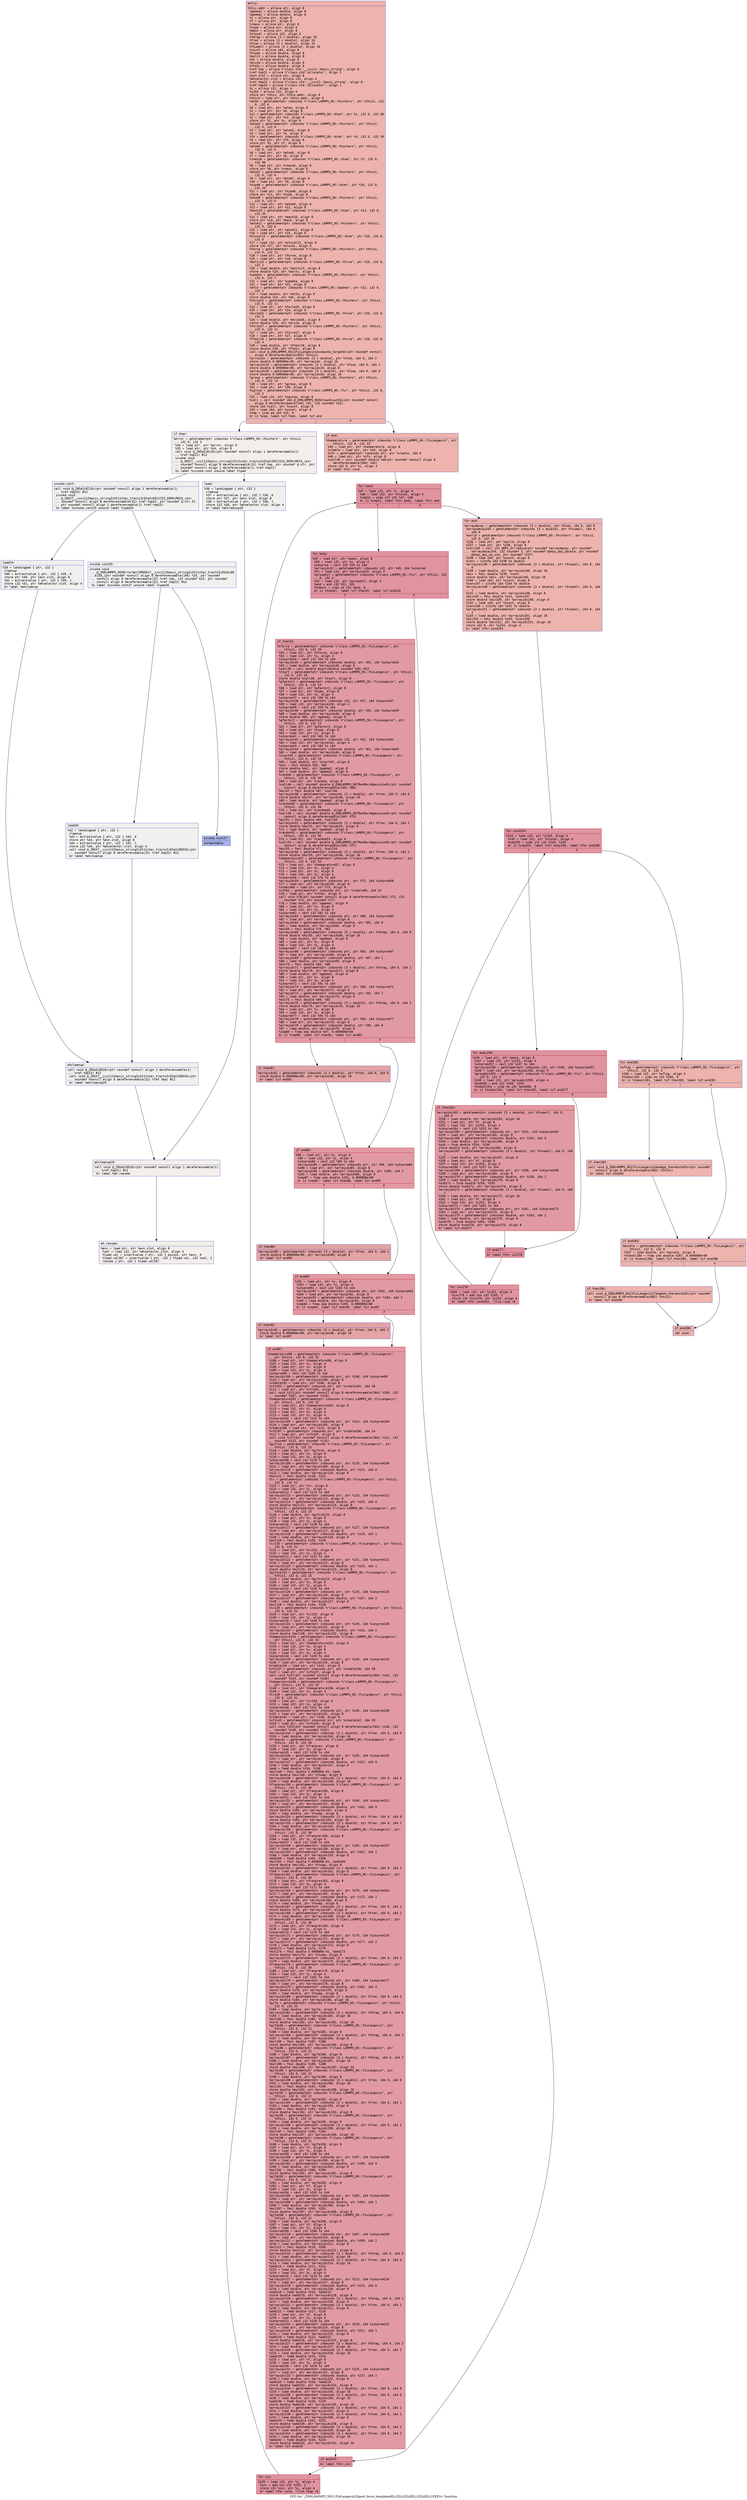 digraph "CFG for '_ZN9LAMMPS_NS11FixLangevin20post_force_templatedILi1ELi1ELi0ELi1ELi0ELi1EEEvv' function" {
	label="CFG for '_ZN9LAMMPS_NS11FixLangevin20post_force_templatedILi1ELi1ELi0ELi1ELi0ELi1EEEvv' function";

	Node0x55e6b1e29ac0 [shape=record,color="#3d50c3ff", style=filled, fillcolor="#d6524470" fontname="Courier",label="{entry:\l|  %this.addr = alloca ptr, align 8\l  %gamma1 = alloca double, align 8\l  %gamma2 = alloca double, align 8\l  %v = alloca ptr, align 8\l  %f = alloca ptr, align 8\l  %rmass = alloca ptr, align 8\l  %type = alloca ptr, align 8\l  %mask = alloca ptr, align 8\l  %nlocal = alloca i32, align 4\l  %fdrag = alloca [3 x double], align 16\l  %fran = alloca [3 x double], align 16\l  %fsum = alloca [3 x double], align 16\l  %fsumall = alloca [3 x double], align 16\l  %count = alloca i64, align 8\l  %fswap = alloca double, align 8\l  %boltz = alloca double, align 8\l  %dt = alloca double, align 8\l  %mvv2e = alloca double, align 8\l  %ftm2v = alloca double, align 8\l  %ref.tmp = alloca %\"class.std::__cxx11::basic_string\", align 8\l  %ref.tmp21 = alloca %\"class.std::allocator\", align 1\l  %exn.slot = alloca ptr, align 8\l  %ehselector.slot = alloca i32, align 4\l  %ref.tmp22 = alloca %\"class.std::__cxx11::basic_string\", align 8\l  %ref.tmp23 = alloca %\"class.std::allocator\", align 1\l  %i = alloca i32, align 4\l  %i253 = alloca i32, align 4\l  store ptr %this, ptr %this.addr, align 8\l  %this1 = load ptr, ptr %this.addr, align 8\l  %atom = getelementptr inbounds %\"class.LAMMPS_NS::Pointers\", ptr %this1, i32\l... 0, i32 6\l  %0 = load ptr, ptr %atom, align 8\l  %1 = load ptr, ptr %0, align 8\l  %v2 = getelementptr inbounds %\"class.LAMMPS_NS::Atom\", ptr %1, i32 0, i32 38\l  %2 = load ptr, ptr %v2, align 8\l  store ptr %2, ptr %v, align 8\l  %atom3 = getelementptr inbounds %\"class.LAMMPS_NS::Pointers\", ptr %this1,\l... i32 0, i32 6\l  %3 = load ptr, ptr %atom3, align 8\l  %4 = load ptr, ptr %3, align 8\l  %f4 = getelementptr inbounds %\"class.LAMMPS_NS::Atom\", ptr %4, i32 0, i32 39\l  %5 = load ptr, ptr %f4, align 8\l  store ptr %5, ptr %f, align 8\l  %atom5 = getelementptr inbounds %\"class.LAMMPS_NS::Pointers\", ptr %this1,\l... i32 0, i32 6\l  %6 = load ptr, ptr %atom5, align 8\l  %7 = load ptr, ptr %6, align 8\l  %rmass6 = getelementptr inbounds %\"class.LAMMPS_NS::Atom\", ptr %7, i32 0,\l... i32 40\l  %8 = load ptr, ptr %rmass6, align 8\l  store ptr %8, ptr %rmass, align 8\l  %atom7 = getelementptr inbounds %\"class.LAMMPS_NS::Pointers\", ptr %this1,\l... i32 0, i32 6\l  %9 = load ptr, ptr %atom7, align 8\l  %10 = load ptr, ptr %9, align 8\l  %type8 = getelementptr inbounds %\"class.LAMMPS_NS::Atom\", ptr %10, i32 0,\l... i32 34\l  %11 = load ptr, ptr %type8, align 8\l  store ptr %11, ptr %type, align 8\l  %atom9 = getelementptr inbounds %\"class.LAMMPS_NS::Pointers\", ptr %this1,\l... i32 0, i32 6\l  %12 = load ptr, ptr %atom9, align 8\l  %13 = load ptr, ptr %12, align 8\l  %mask10 = getelementptr inbounds %\"class.LAMMPS_NS::Atom\", ptr %13, i32 0,\l... i32 35\l  %14 = load ptr, ptr %mask10, align 8\l  store ptr %14, ptr %mask, align 8\l  %atom11 = getelementptr inbounds %\"class.LAMMPS_NS::Pointers\", ptr %this1,\l... i32 0, i32 6\l  %15 = load ptr, ptr %atom11, align 8\l  %16 = load ptr, ptr %15, align 8\l  %nlocal12 = getelementptr inbounds %\"class.LAMMPS_NS::Atom\", ptr %16, i32 0,\l... i32 4\l  %17 = load i32, ptr %nlocal12, align 8\l  store i32 %17, ptr %nlocal, align 4\l  %force = getelementptr inbounds %\"class.LAMMPS_NS::Pointers\", ptr %this1,\l... i32 0, i32 11\l  %18 = load ptr, ptr %force, align 8\l  %19 = load ptr, ptr %18, align 8\l  %boltz13 = getelementptr inbounds %\"class.LAMMPS_NS::Force\", ptr %19, i32 0,\l... i32 1\l  %20 = load double, ptr %boltz13, align 8\l  store double %20, ptr %boltz, align 8\l  %update = getelementptr inbounds %\"class.LAMMPS_NS::Pointers\", ptr %this1,\l... i32 0, i32 7\l  %21 = load ptr, ptr %update, align 8\l  %22 = load ptr, ptr %21, align 8\l  %dt14 = getelementptr inbounds %\"class.LAMMPS_NS::Update\", ptr %22, i32 0,\l... i32 1\l  %23 = load double, ptr %dt14, align 8\l  store double %23, ptr %dt, align 8\l  %force15 = getelementptr inbounds %\"class.LAMMPS_NS::Pointers\", ptr %this1,\l... i32 0, i32 11\l  %24 = load ptr, ptr %force15, align 8\l  %25 = load ptr, ptr %24, align 8\l  %mvv2e16 = getelementptr inbounds %\"class.LAMMPS_NS::Force\", ptr %25, i32 0,\l... i32 3\l  %26 = load double, ptr %mvv2e16, align 8\l  store double %26, ptr %mvv2e, align 8\l  %force17 = getelementptr inbounds %\"class.LAMMPS_NS::Pointers\", ptr %this1,\l... i32 0, i32 11\l  %27 = load ptr, ptr %force17, align 8\l  %28 = load ptr, ptr %27, align 8\l  %ftm2v18 = getelementptr inbounds %\"class.LAMMPS_NS::Force\", ptr %28, i32 0,\l... i32 4\l  %29 = load double, ptr %ftm2v18, align 8\l  store double %29, ptr %ftm2v, align 8\l  call void @_ZN9LAMMPS_NS11FixLangevin14compute_targetEv(ptr noundef nonnull\l... align 8 dereferenceable(892) %this1)\l  %arrayidx = getelementptr inbounds [3 x double], ptr %fsum, i64 0, i64 2\l  store double 0.000000e+00, ptr %arrayidx, align 16\l  %arrayidx19 = getelementptr inbounds [3 x double], ptr %fsum, i64 0, i64 1\l  store double 0.000000e+00, ptr %arrayidx19, align 8\l  %arrayidx20 = getelementptr inbounds [3 x double], ptr %fsum, i64 0, i64 0\l  store double 0.000000e+00, ptr %arrayidx20, align 16\l  %group = getelementptr inbounds %\"class.LAMMPS_NS::Pointers\", ptr %this1,\l... i32 0, i32 13\l  %30 = load ptr, ptr %group, align 8\l  %31 = load ptr, ptr %30, align 8\l  %igroup = getelementptr inbounds %\"class.LAMMPS_NS::Fix\", ptr %this1, i32 0,\l... i32 3\l  %32 = load i32, ptr %igroup, align 8\l  %call = call noundef i64 @_ZN9LAMMPS_NS5Group5countEi(ptr noundef nonnull\l... align 8 dereferenceable(244) %31, i32 noundef %32)\l  store i64 %call, ptr %count, align 8\l  %33 = load i64, ptr %count, align 8\l  %cmp = icmp eq i64 %33, 0\l  br i1 %cmp, label %if.then, label %if.end\l|{<s0>T|<s1>F}}"];
	Node0x55e6b1e29ac0:s0 -> Node0x55e6b1e31ed0[tooltip="entry -> if.then\nProbability 0.00%" ];
	Node0x55e6b1e29ac0:s1 -> Node0x55e6b1e31f40[tooltip="entry -> if.end\nProbability 100.00%" ];
	Node0x55e6b1e31ed0 [shape=record,color="#3d50c3ff", style=filled, fillcolor="#e5d8d170" fontname="Courier",label="{if.then:\l|  %error = getelementptr inbounds %\"class.LAMMPS_NS::Pointers\", ptr %this1,\l... i32 0, i32 3\l  %34 = load ptr, ptr %error, align 8\l  %35 = load ptr, ptr %34, align 8\l  call void @_ZNSaIcEC1Ev(ptr noundef nonnull align 1 dereferenceable(1)\l... %ref.tmp21) #12\l  invoke void\l... @_ZNSt7__cxx1112basic_stringIcSt11char_traitsIcESaIcEEC2IS3_EEPKcRKS3_(ptr\l... noundef nonnull align 8 dereferenceable(32) %ref.tmp, ptr noundef @.str, ptr\l... noundef nonnull align 1 dereferenceable(1) %ref.tmp21)\l          to label %invoke.cont unwind label %lpad\l}"];
	Node0x55e6b1e31ed0 -> Node0x55e6b1e323c0[tooltip="if.then -> invoke.cont\nProbability 50.00%" ];
	Node0x55e6b1e31ed0 -> Node0x55e6b1e32410[tooltip="if.then -> lpad\nProbability 50.00%" ];
	Node0x55e6b1e323c0 [shape=record,color="#3d50c3ff", style=filled, fillcolor="#e0dbd870" fontname="Courier",label="{invoke.cont:\l|  call void @_ZNSaIcEC1Ev(ptr noundef nonnull align 1 dereferenceable(1)\l... %ref.tmp23) #12\l  invoke void\l... @_ZNSt7__cxx1112basic_stringIcSt11char_traitsIcESaIcEEC2IS3_EEPKcRKS3_(ptr\l... noundef nonnull align 8 dereferenceable(32) %ref.tmp22, ptr noundef @.str.37,\l... ptr noundef nonnull align 1 dereferenceable(1) %ref.tmp23)\l          to label %invoke.cont25 unwind label %lpad24\l}"];
	Node0x55e6b1e323c0 -> Node0x55e6b1e32700[tooltip="invoke.cont -> invoke.cont25\nProbability 50.00%" ];
	Node0x55e6b1e323c0 -> Node0x55e6b1e32750[tooltip="invoke.cont -> lpad24\nProbability 50.00%" ];
	Node0x55e6b1e32700 [shape=record,color="#3d50c3ff", style=filled, fillcolor="#dedcdb70" fontname="Courier",label="{invoke.cont25:\l|  invoke void\l... @_ZN9LAMMPS_NS5Error3allERKNSt7__cxx1112basic_stringIcSt11char_traitsIcESaIcEE\l...EiS8_(ptr noundef nonnull align 8 dereferenceable(196) %35, ptr noundef\l... nonnull align 8 dereferenceable(32) %ref.tmp, i32 noundef 623, ptr noundef\l... nonnull align 8 dereferenceable(32) %ref.tmp22) #13\l          to label %invoke.cont27 unwind label %lpad26\l}"];
	Node0x55e6b1e32700 -> Node0x55e6b1e326b0[tooltip="invoke.cont25 -> invoke.cont27\nProbability 0.00%" ];
	Node0x55e6b1e32700 -> Node0x55e6b1e32980[tooltip="invoke.cont25 -> lpad26\nProbability 100.00%" ];
	Node0x55e6b1e326b0 [shape=record,color="#3d50c3ff", style=filled, fillcolor="#3d50c370" fontname="Courier",label="{invoke.cont27:\l|  unreachable\l}"];
	Node0x55e6b1e32410 [shape=record,color="#3d50c3ff", style=filled, fillcolor="#e0dbd870" fontname="Courier",label="{lpad:\l|  %36 = landingpad \{ ptr, i32 \}\l          cleanup\l  %37 = extractvalue \{ ptr, i32 \} %36, 0\l  store ptr %37, ptr %exn.slot, align 8\l  %38 = extractvalue \{ ptr, i32 \} %36, 1\l  store i32 %38, ptr %ehselector.slot, align 4\l  br label %ehcleanup29\l}"];
	Node0x55e6b1e32410 -> Node0x55e6b1e32e80[tooltip="lpad -> ehcleanup29\nProbability 100.00%" ];
	Node0x55e6b1e32750 [shape=record,color="#3d50c3ff", style=filled, fillcolor="#dedcdb70" fontname="Courier",label="{lpad24:\l|  %39 = landingpad \{ ptr, i32 \}\l          cleanup\l  %40 = extractvalue \{ ptr, i32 \} %39, 0\l  store ptr %40, ptr %exn.slot, align 8\l  %41 = extractvalue \{ ptr, i32 \} %39, 1\l  store i32 %41, ptr %ehselector.slot, align 4\l  br label %ehcleanup\l}"];
	Node0x55e6b1e32750 -> Node0x55e6b1e331d0[tooltip="lpad24 -> ehcleanup\nProbability 100.00%" ];
	Node0x55e6b1e32980 [shape=record,color="#3d50c3ff", style=filled, fillcolor="#dedcdb70" fontname="Courier",label="{lpad26:\l|  %42 = landingpad \{ ptr, i32 \}\l          cleanup\l  %43 = extractvalue \{ ptr, i32 \} %42, 0\l  store ptr %43, ptr %exn.slot, align 8\l  %44 = extractvalue \{ ptr, i32 \} %42, 1\l  store i32 %44, ptr %ehselector.slot, align 4\l  call void @_ZNSt7__cxx1112basic_stringIcSt11char_traitsIcESaIcEED1Ev(ptr\l... noundef nonnull align 8 dereferenceable(32) %ref.tmp22) #12\l  br label %ehcleanup\l}"];
	Node0x55e6b1e32980 -> Node0x55e6b1e331d0[tooltip="lpad26 -> ehcleanup\nProbability 100.00%" ];
	Node0x55e6b1e331d0 [shape=record,color="#3d50c3ff", style=filled, fillcolor="#e0dbd870" fontname="Courier",label="{ehcleanup:\l|  call void @_ZNSaIcED1Ev(ptr noundef nonnull align 1 dereferenceable(1)\l... %ref.tmp23) #12\l  call void @_ZNSt7__cxx1112basic_stringIcSt11char_traitsIcESaIcEED1Ev(ptr\l... noundef nonnull align 8 dereferenceable(32) %ref.tmp) #12\l  br label %ehcleanup29\l}"];
	Node0x55e6b1e331d0 -> Node0x55e6b1e32e80[tooltip="ehcleanup -> ehcleanup29\nProbability 100.00%" ];
	Node0x55e6b1e32e80 [shape=record,color="#3d50c3ff", style=filled, fillcolor="#e5d8d170" fontname="Courier",label="{ehcleanup29:\l|  call void @_ZNSaIcED1Ev(ptr noundef nonnull align 1 dereferenceable(1)\l... %ref.tmp21) #12\l  br label %eh.resume\l}"];
	Node0x55e6b1e32e80 -> Node0x55e6b1e33a80[tooltip="ehcleanup29 -> eh.resume\nProbability 100.00%" ];
	Node0x55e6b1e31f40 [shape=record,color="#3d50c3ff", style=filled, fillcolor="#d6524470" fontname="Courier",label="{if.end:\l|  %temperature = getelementptr inbounds %\"class.LAMMPS_NS::FixLangevin\", ptr\l... %this1, i32 0, i32 33\l  %45 = load ptr, ptr %temperature, align 8\l  %vtable = load ptr, ptr %45, align 8\l  %vfn = getelementptr inbounds ptr, ptr %vtable, i64 6\l  %46 = load ptr, ptr %vfn, align 8\l  %call30 = call noundef double %46(ptr noundef nonnull align 8\l... dereferenceable(564) %45)\l  store i32 0, ptr %i, align 4\l  br label %for.cond\l}"];
	Node0x55e6b1e31f40 -> Node0x55e6b1e34020[tooltip="if.end -> for.cond\nProbability 100.00%" ];
	Node0x55e6b1e34020 [shape=record,color="#b70d28ff", style=filled, fillcolor="#b70d2870" fontname="Courier",label="{for.cond:\l|  %47 = load i32, ptr %i, align 4\l  %48 = load i32, ptr %nlocal, align 4\l  %cmp31 = icmp slt i32 %47, %48\l  br i1 %cmp31, label %for.body, label %for.end\l|{<s0>T|<s1>F}}"];
	Node0x55e6b1e34020:s0 -> Node0x55e6b1e34ad0[tooltip="for.cond -> for.body\nProbability 96.88%" ];
	Node0x55e6b1e34020:s1 -> Node0x55e6b1e34b50[tooltip="for.cond -> for.end\nProbability 3.12%" ];
	Node0x55e6b1e34ad0 [shape=record,color="#b70d28ff", style=filled, fillcolor="#b70d2870" fontname="Courier",label="{for.body:\l|  %49 = load ptr, ptr %mask, align 8\l  %50 = load i32, ptr %i, align 4\l  %idxprom = sext i32 %50 to i64\l  %arrayidx32 = getelementptr inbounds i32, ptr %49, i64 %idxprom\l  %51 = load i32, ptr %arrayidx32, align 4\l  %groupbit = getelementptr inbounds %\"class.LAMMPS_NS::Fix\", ptr %this1, i32\l... 0, i32 4\l  %52 = load i32, ptr %groupbit, align 4\l  %and = and i32 %51, %52\l  %tobool = icmp ne i32 %and, 0\l  br i1 %tobool, label %if.then33, label %if.end243\l|{<s0>T|<s1>F}}"];
	Node0x55e6b1e34ad0:s0 -> Node0x55e6b1e35220[tooltip="for.body -> if.then33\nProbability 62.50%" ];
	Node0x55e6b1e34ad0:s1 -> Node0x55e6b1e352a0[tooltip="for.body -> if.end243\nProbability 37.50%" ];
	Node0x55e6b1e35220 [shape=record,color="#b70d28ff", style=filled, fillcolor="#bb1b2c70" fontname="Courier",label="{if.then33:\l|  %tforce = getelementptr inbounds %\"class.LAMMPS_NS::FixLangevin\", ptr\l... %this1, i32 0, i32 29\l  %53 = load ptr, ptr %tforce, align 8\l  %54 = load i32, ptr %i, align 4\l  %idxprom34 = sext i32 %54 to i64\l  %arrayidx35 = getelementptr inbounds double, ptr %53, i64 %idxprom34\l  %55 = load double, ptr %arrayidx35, align 8\l  %call36 = call double @sqrt(double noundef %55) #12\l  %tsqrt = getelementptr inbounds %\"class.LAMMPS_NS::FixLangevin\", ptr %this1,\l... i32 0, i32 19\l  store double %call36, ptr %tsqrt, align 8\l  %gfactor1 = getelementptr inbounds %\"class.LAMMPS_NS::FixLangevin\", ptr\l... %this1, i32 0, i32 14\l  %56 = load ptr, ptr %gfactor1, align 8\l  %57 = load ptr, ptr %type, align 8\l  %58 = load i32, ptr %i, align 4\l  %idxprom37 = sext i32 %58 to i64\l  %arrayidx38 = getelementptr inbounds i32, ptr %57, i64 %idxprom37\l  %59 = load i32, ptr %arrayidx38, align 4\l  %idxprom39 = sext i32 %59 to i64\l  %arrayidx40 = getelementptr inbounds double, ptr %56, i64 %idxprom39\l  %60 = load double, ptr %arrayidx40, align 8\l  store double %60, ptr %gamma1, align 8\l  %gfactor2 = getelementptr inbounds %\"class.LAMMPS_NS::FixLangevin\", ptr\l... %this1, i32 0, i32 15\l  %61 = load ptr, ptr %gfactor2, align 8\l  %62 = load ptr, ptr %type, align 8\l  %63 = load i32, ptr %i, align 4\l  %idxprom41 = sext i32 %63 to i64\l  %arrayidx42 = getelementptr inbounds i32, ptr %62, i64 %idxprom41\l  %64 = load i32, ptr %arrayidx42, align 4\l  %idxprom43 = sext i32 %64 to i64\l  %arrayidx44 = getelementptr inbounds double, ptr %61, i64 %idxprom43\l  %65 = load double, ptr %arrayidx44, align 8\l  %tsqrt45 = getelementptr inbounds %\"class.LAMMPS_NS::FixLangevin\", ptr\l... %this1, i32 0, i32 19\l  %66 = load double, ptr %tsqrt45, align 8\l  %mul = fmul double %65, %66\l  store double %mul, ptr %gamma2, align 8\l  %67 = load double, ptr %gamma2, align 8\l  %random = getelementptr inbounds %\"class.LAMMPS_NS::FixLangevin\", ptr\l... %this1, i32 0, i32 36\l  %68 = load ptr, ptr %random, align 8\l  %call46 = call noundef double @_ZN9LAMMPS_NS7RanMars8gaussianEv(ptr noundef\l... nonnull align 8 dereferenceable(240) %68)\l  %mul47 = fmul double %67, %call46\l  %arrayidx48 = getelementptr inbounds [3 x double], ptr %fran, i64 0, i64 0\l  store double %mul47, ptr %arrayidx48, align 16\l  %69 = load double, ptr %gamma2, align 8\l  %random49 = getelementptr inbounds %\"class.LAMMPS_NS::FixLangevin\", ptr\l... %this1, i32 0, i32 36\l  %70 = load ptr, ptr %random49, align 8\l  %call50 = call noundef double @_ZN9LAMMPS_NS7RanMars8gaussianEv(ptr noundef\l... nonnull align 8 dereferenceable(240) %70)\l  %mul51 = fmul double %69, %call50\l  %arrayidx52 = getelementptr inbounds [3 x double], ptr %fran, i64 0, i64 1\l  store double %mul51, ptr %arrayidx52, align 8\l  %71 = load double, ptr %gamma2, align 8\l  %random53 = getelementptr inbounds %\"class.LAMMPS_NS::FixLangevin\", ptr\l... %this1, i32 0, i32 36\l  %72 = load ptr, ptr %random53, align 8\l  %call54 = call noundef double @_ZN9LAMMPS_NS7RanMars8gaussianEv(ptr noundef\l... nonnull align 8 dereferenceable(240) %72)\l  %mul55 = fmul double %71, %call54\l  %arrayidx56 = getelementptr inbounds [3 x double], ptr %fran, i64 0, i64 2\l  store double %mul55, ptr %arrayidx56, align 16\l  %temperature57 = getelementptr inbounds %\"class.LAMMPS_NS::FixLangevin\", ptr\l... %this1, i32 0, i32 33\l  %73 = load ptr, ptr %temperature57, align 8\l  %74 = load i32, ptr %i, align 4\l  %75 = load ptr, ptr %v, align 8\l  %76 = load i32, ptr %i, align 4\l  %idxprom58 = sext i32 %76 to i64\l  %arrayidx59 = getelementptr inbounds ptr, ptr %75, i64 %idxprom58\l  %77 = load ptr, ptr %arrayidx59, align 8\l  %vtable60 = load ptr, ptr %73, align 8\l  %vfn61 = getelementptr inbounds ptr, ptr %vtable60, i64 24\l  %78 = load ptr, ptr %vfn61, align 8\l  call void %78(ptr noundef nonnull align 8 dereferenceable(564) %73, i32\l... noundef %74, ptr noundef %77)\l  %79 = load double, ptr %gamma1, align 8\l  %80 = load ptr, ptr %v, align 8\l  %81 = load i32, ptr %i, align 4\l  %idxprom62 = sext i32 %81 to i64\l  %arrayidx63 = getelementptr inbounds ptr, ptr %80, i64 %idxprom62\l  %82 = load ptr, ptr %arrayidx63, align 8\l  %arrayidx64 = getelementptr inbounds double, ptr %82, i64 0\l  %83 = load double, ptr %arrayidx64, align 8\l  %mul65 = fmul double %79, %83\l  %arrayidx66 = getelementptr inbounds [3 x double], ptr %fdrag, i64 0, i64 0\l  store double %mul65, ptr %arrayidx66, align 16\l  %84 = load double, ptr %gamma1, align 8\l  %85 = load ptr, ptr %v, align 8\l  %86 = load i32, ptr %i, align 4\l  %idxprom67 = sext i32 %86 to i64\l  %arrayidx68 = getelementptr inbounds ptr, ptr %85, i64 %idxprom67\l  %87 = load ptr, ptr %arrayidx68, align 8\l  %arrayidx69 = getelementptr inbounds double, ptr %87, i64 1\l  %88 = load double, ptr %arrayidx69, align 8\l  %mul70 = fmul double %84, %88\l  %arrayidx71 = getelementptr inbounds [3 x double], ptr %fdrag, i64 0, i64 1\l  store double %mul70, ptr %arrayidx71, align 8\l  %89 = load double, ptr %gamma1, align 8\l  %90 = load ptr, ptr %v, align 8\l  %91 = load i32, ptr %i, align 4\l  %idxprom72 = sext i32 %91 to i64\l  %arrayidx73 = getelementptr inbounds ptr, ptr %90, i64 %idxprom72\l  %92 = load ptr, ptr %arrayidx73, align 8\l  %arrayidx74 = getelementptr inbounds double, ptr %92, i64 2\l  %93 = load double, ptr %arrayidx74, align 8\l  %mul75 = fmul double %89, %93\l  %arrayidx76 = getelementptr inbounds [3 x double], ptr %fdrag, i64 0, i64 2\l  store double %mul75, ptr %arrayidx76, align 16\l  %94 = load ptr, ptr %v, align 8\l  %95 = load i32, ptr %i, align 4\l  %idxprom77 = sext i32 %95 to i64\l  %arrayidx78 = getelementptr inbounds ptr, ptr %94, i64 %idxprom77\l  %96 = load ptr, ptr %arrayidx78, align 8\l  %arrayidx79 = getelementptr inbounds double, ptr %96, i64 0\l  %97 = load double, ptr %arrayidx79, align 8\l  %cmp80 = fcmp oeq double %97, 0.000000e+00\l  br i1 %cmp80, label %if.then81, label %if.end83\l|{<s0>T|<s1>F}}"];
	Node0x55e6b1e35220:s0 -> Node0x55e6b1e34580[tooltip="if.then33 -> if.then81\nProbability 62.50%" ];
	Node0x55e6b1e35220:s1 -> Node0x55e6b1e34600[tooltip="if.then33 -> if.end83\nProbability 37.50%" ];
	Node0x55e6b1e34580 [shape=record,color="#3d50c3ff", style=filled, fillcolor="#c32e3170" fontname="Courier",label="{if.then81:\l|  %arrayidx82 = getelementptr inbounds [3 x double], ptr %fran, i64 0, i64 0\l  store double 0.000000e+00, ptr %arrayidx82, align 16\l  br label %if.end83\l}"];
	Node0x55e6b1e34580 -> Node0x55e6b1e34600[tooltip="if.then81 -> if.end83\nProbability 100.00%" ];
	Node0x55e6b1e34600 [shape=record,color="#b70d28ff", style=filled, fillcolor="#bb1b2c70" fontname="Courier",label="{if.end83:\l|  %98 = load ptr, ptr %v, align 8\l  %99 = load i32, ptr %i, align 4\l  %idxprom84 = sext i32 %99 to i64\l  %arrayidx85 = getelementptr inbounds ptr, ptr %98, i64 %idxprom84\l  %100 = load ptr, ptr %arrayidx85, align 8\l  %arrayidx86 = getelementptr inbounds double, ptr %100, i64 1\l  %101 = load double, ptr %arrayidx86, align 8\l  %cmp87 = fcmp oeq double %101, 0.000000e+00\l  br i1 %cmp87, label %if.then88, label %if.end90\l|{<s0>T|<s1>F}}"];
	Node0x55e6b1e34600:s0 -> Node0x55e6b1e3b210[tooltip="if.end83 -> if.then88\nProbability 62.50%" ];
	Node0x55e6b1e34600:s1 -> Node0x55e6b1e3b290[tooltip="if.end83 -> if.end90\nProbability 37.50%" ];
	Node0x55e6b1e3b210 [shape=record,color="#3d50c3ff", style=filled, fillcolor="#c32e3170" fontname="Courier",label="{if.then88:\l|  %arrayidx89 = getelementptr inbounds [3 x double], ptr %fran, i64 0, i64 1\l  store double 0.000000e+00, ptr %arrayidx89, align 8\l  br label %if.end90\l}"];
	Node0x55e6b1e3b210 -> Node0x55e6b1e3b290[tooltip="if.then88 -> if.end90\nProbability 100.00%" ];
	Node0x55e6b1e3b290 [shape=record,color="#b70d28ff", style=filled, fillcolor="#bb1b2c70" fontname="Courier",label="{if.end90:\l|  %102 = load ptr, ptr %v, align 8\l  %103 = load i32, ptr %i, align 4\l  %idxprom91 = sext i32 %103 to i64\l  %arrayidx92 = getelementptr inbounds ptr, ptr %102, i64 %idxprom91\l  %104 = load ptr, ptr %arrayidx92, align 8\l  %arrayidx93 = getelementptr inbounds double, ptr %104, i64 2\l  %105 = load double, ptr %arrayidx93, align 8\l  %cmp94 = fcmp oeq double %105, 0.000000e+00\l  br i1 %cmp94, label %if.then95, label %if.end97\l|{<s0>T|<s1>F}}"];
	Node0x55e6b1e3b290:s0 -> Node0x55e6b1e3bab0[tooltip="if.end90 -> if.then95\nProbability 62.50%" ];
	Node0x55e6b1e3b290:s1 -> Node0x55e6b1e3bb30[tooltip="if.end90 -> if.end97\nProbability 37.50%" ];
	Node0x55e6b1e3bab0 [shape=record,color="#3d50c3ff", style=filled, fillcolor="#c32e3170" fontname="Courier",label="{if.then95:\l|  %arrayidx96 = getelementptr inbounds [3 x double], ptr %fran, i64 0, i64 2\l  store double 0.000000e+00, ptr %arrayidx96, align 16\l  br label %if.end97\l}"];
	Node0x55e6b1e3bab0 -> Node0x55e6b1e3bb30[tooltip="if.then95 -> if.end97\nProbability 100.00%" ];
	Node0x55e6b1e3bb30 [shape=record,color="#b70d28ff", style=filled, fillcolor="#bb1b2c70" fontname="Courier",label="{if.end97:\l|  %temperature98 = getelementptr inbounds %\"class.LAMMPS_NS::FixLangevin\",\l... ptr %this1, i32 0, i32 33\l  %106 = load ptr, ptr %temperature98, align 8\l  %107 = load i32, ptr %i, align 4\l  %108 = load ptr, ptr %v, align 8\l  %109 = load i32, ptr %i, align 4\l  %idxprom99 = sext i32 %109 to i64\l  %arrayidx100 = getelementptr inbounds ptr, ptr %108, i64 %idxprom99\l  %110 = load ptr, ptr %arrayidx100, align 8\l  %vtable101 = load ptr, ptr %106, align 8\l  %vfn102 = getelementptr inbounds ptr, ptr %vtable101, i64 28\l  %111 = load ptr, ptr %vfn102, align 8\l  call void %111(ptr noundef nonnull align 8 dereferenceable(564) %106, i32\l... noundef %107, ptr noundef %110)\l  %temperature103 = getelementptr inbounds %\"class.LAMMPS_NS::FixLangevin\",\l... ptr %this1, i32 0, i32 33\l  %112 = load ptr, ptr %temperature103, align 8\l  %113 = load i32, ptr %i, align 4\l  %114 = load ptr, ptr %v, align 8\l  %115 = load i32, ptr %i, align 4\l  %idxprom104 = sext i32 %115 to i64\l  %arrayidx105 = getelementptr inbounds ptr, ptr %114, i64 %idxprom104\l  %116 = load ptr, ptr %arrayidx105, align 8\l  %vtable106 = load ptr, ptr %112, align 8\l  %vfn107 = getelementptr inbounds ptr, ptr %vtable106, i64 24\l  %117 = load ptr, ptr %vfn107, align 8\l  call void %117(ptr noundef nonnull align 8 dereferenceable(564) %112, i32\l... noundef %113, ptr noundef %116)\l  %gjfsib = getelementptr inbounds %\"class.LAMMPS_NS::FixLangevin\", ptr\l... %this1, i32 0, i32 23\l  %118 = load double, ptr %gjfsib, align 8\l  %119 = load ptr, ptr %v, align 8\l  %120 = load i32, ptr %i, align 4\l  %idxprom108 = sext i32 %120 to i64\l  %arrayidx109 = getelementptr inbounds ptr, ptr %119, i64 %idxprom108\l  %121 = load ptr, ptr %arrayidx109, align 8\l  %arrayidx110 = getelementptr inbounds double, ptr %121, i64 0\l  %122 = load double, ptr %arrayidx110, align 8\l  %mul111 = fmul double %118, %122\l  %lv = getelementptr inbounds %\"class.LAMMPS_NS::FixLangevin\", ptr %this1,\l... i32 0, i32 31\l  %123 = load ptr, ptr %lv, align 8\l  %124 = load i32, ptr %i, align 4\l  %idxprom112 = sext i32 %124 to i64\l  %arrayidx113 = getelementptr inbounds ptr, ptr %123, i64 %idxprom112\l  %125 = load ptr, ptr %arrayidx113, align 8\l  %arrayidx114 = getelementptr inbounds double, ptr %125, i64 0\l  store double %mul111, ptr %arrayidx114, align 8\l  %gjfsib115 = getelementptr inbounds %\"class.LAMMPS_NS::FixLangevin\", ptr\l... %this1, i32 0, i32 23\l  %126 = load double, ptr %gjfsib115, align 8\l  %127 = load ptr, ptr %v, align 8\l  %128 = load i32, ptr %i, align 4\l  %idxprom116 = sext i32 %128 to i64\l  %arrayidx117 = getelementptr inbounds ptr, ptr %127, i64 %idxprom116\l  %129 = load ptr, ptr %arrayidx117, align 8\l  %arrayidx118 = getelementptr inbounds double, ptr %129, i64 1\l  %130 = load double, ptr %arrayidx118, align 8\l  %mul119 = fmul double %126, %130\l  %lv120 = getelementptr inbounds %\"class.LAMMPS_NS::FixLangevin\", ptr %this1,\l... i32 0, i32 31\l  %131 = load ptr, ptr %lv120, align 8\l  %132 = load i32, ptr %i, align 4\l  %idxprom121 = sext i32 %132 to i64\l  %arrayidx122 = getelementptr inbounds ptr, ptr %131, i64 %idxprom121\l  %133 = load ptr, ptr %arrayidx122, align 8\l  %arrayidx123 = getelementptr inbounds double, ptr %133, i64 1\l  store double %mul119, ptr %arrayidx123, align 8\l  %gjfsib124 = getelementptr inbounds %\"class.LAMMPS_NS::FixLangevin\", ptr\l... %this1, i32 0, i32 23\l  %134 = load double, ptr %gjfsib124, align 8\l  %135 = load ptr, ptr %v, align 8\l  %136 = load i32, ptr %i, align 4\l  %idxprom125 = sext i32 %136 to i64\l  %arrayidx126 = getelementptr inbounds ptr, ptr %135, i64 %idxprom125\l  %137 = load ptr, ptr %arrayidx126, align 8\l  %arrayidx127 = getelementptr inbounds double, ptr %137, i64 2\l  %138 = load double, ptr %arrayidx127, align 8\l  %mul128 = fmul double %134, %138\l  %lv129 = getelementptr inbounds %\"class.LAMMPS_NS::FixLangevin\", ptr %this1,\l... i32 0, i32 31\l  %139 = load ptr, ptr %lv129, align 8\l  %140 = load i32, ptr %i, align 4\l  %idxprom130 = sext i32 %140 to i64\l  %arrayidx131 = getelementptr inbounds ptr, ptr %139, i64 %idxprom130\l  %141 = load ptr, ptr %arrayidx131, align 8\l  %arrayidx132 = getelementptr inbounds double, ptr %141, i64 2\l  store double %mul128, ptr %arrayidx132, align 8\l  %temperature133 = getelementptr inbounds %\"class.LAMMPS_NS::FixLangevin\",\l... ptr %this1, i32 0, i32 33\l  %142 = load ptr, ptr %temperature133, align 8\l  %143 = load i32, ptr %i, align 4\l  %144 = load ptr, ptr %v, align 8\l  %145 = load i32, ptr %i, align 4\l  %idxprom134 = sext i32 %145 to i64\l  %arrayidx135 = getelementptr inbounds ptr, ptr %144, i64 %idxprom134\l  %146 = load ptr, ptr %arrayidx135, align 8\l  %vtable136 = load ptr, ptr %142, align 8\l  %vfn137 = getelementptr inbounds ptr, ptr %vtable136, i64 28\l  %147 = load ptr, ptr %vfn137, align 8\l  call void %147(ptr noundef nonnull align 8 dereferenceable(564) %142, i32\l... noundef %143, ptr noundef %146)\l  %temperature138 = getelementptr inbounds %\"class.LAMMPS_NS::FixLangevin\",\l... ptr %this1, i32 0, i32 33\l  %148 = load ptr, ptr %temperature138, align 8\l  %149 = load i32, ptr %i, align 4\l  %lv139 = getelementptr inbounds %\"class.LAMMPS_NS::FixLangevin\", ptr %this1,\l... i32 0, i32 31\l  %150 = load ptr, ptr %lv139, align 8\l  %151 = load i32, ptr %i, align 4\l  %idxprom140 = sext i32 %151 to i64\l  %arrayidx141 = getelementptr inbounds ptr, ptr %150, i64 %idxprom140\l  %152 = load ptr, ptr %arrayidx141, align 8\l  %vtable142 = load ptr, ptr %148, align 8\l  %vfn143 = getelementptr inbounds ptr, ptr %vtable142, i64 28\l  %153 = load ptr, ptr %vfn143, align 8\l  call void %153(ptr noundef nonnull align 8 dereferenceable(564) %148, i32\l... noundef %149, ptr noundef %152)\l  %arrayidx144 = getelementptr inbounds [3 x double], ptr %fran, i64 0, i64 0\l  %154 = load double, ptr %arrayidx144, align 16\l  %franprev = getelementptr inbounds %\"class.LAMMPS_NS::FixLangevin\", ptr\l... %this1, i32 0, i32 30\l  %155 = load ptr, ptr %franprev, align 8\l  %156 = load i32, ptr %i, align 4\l  %idxprom145 = sext i32 %156 to i64\l  %arrayidx146 = getelementptr inbounds ptr, ptr %155, i64 %idxprom145\l  %157 = load ptr, ptr %arrayidx146, align 8\l  %arrayidx147 = getelementptr inbounds double, ptr %157, i64 0\l  %158 = load double, ptr %arrayidx147, align 8\l  %add = fadd double %154, %158\l  %mul148 = fmul double 5.000000e-01, %add\l  store double %mul148, ptr %fswap, align 8\l  %arrayidx149 = getelementptr inbounds [3 x double], ptr %fran, i64 0, i64 0\l  %159 = load double, ptr %arrayidx149, align 16\l  %franprev150 = getelementptr inbounds %\"class.LAMMPS_NS::FixLangevin\", ptr\l... %this1, i32 0, i32 30\l  %160 = load ptr, ptr %franprev150, align 8\l  %161 = load i32, ptr %i, align 4\l  %idxprom151 = sext i32 %161 to i64\l  %arrayidx152 = getelementptr inbounds ptr, ptr %160, i64 %idxprom151\l  %162 = load ptr, ptr %arrayidx152, align 8\l  %arrayidx153 = getelementptr inbounds double, ptr %162, i64 0\l  store double %159, ptr %arrayidx153, align 8\l  %163 = load double, ptr %fswap, align 8\l  %arrayidx154 = getelementptr inbounds [3 x double], ptr %fran, i64 0, i64 0\l  store double %163, ptr %arrayidx154, align 16\l  %arrayidx155 = getelementptr inbounds [3 x double], ptr %fran, i64 0, i64 1\l  %164 = load double, ptr %arrayidx155, align 8\l  %franprev156 = getelementptr inbounds %\"class.LAMMPS_NS::FixLangevin\", ptr\l... %this1, i32 0, i32 30\l  %165 = load ptr, ptr %franprev156, align 8\l  %166 = load i32, ptr %i, align 4\l  %idxprom157 = sext i32 %166 to i64\l  %arrayidx158 = getelementptr inbounds ptr, ptr %165, i64 %idxprom157\l  %167 = load ptr, ptr %arrayidx158, align 8\l  %arrayidx159 = getelementptr inbounds double, ptr %167, i64 1\l  %168 = load double, ptr %arrayidx159, align 8\l  %add160 = fadd double %164, %168\l  %mul161 = fmul double 5.000000e-01, %add160\l  store double %mul161, ptr %fswap, align 8\l  %arrayidx162 = getelementptr inbounds [3 x double], ptr %fran, i64 0, i64 1\l  %169 = load double, ptr %arrayidx162, align 8\l  %franprev163 = getelementptr inbounds %\"class.LAMMPS_NS::FixLangevin\", ptr\l... %this1, i32 0, i32 30\l  %170 = load ptr, ptr %franprev163, align 8\l  %171 = load i32, ptr %i, align 4\l  %idxprom164 = sext i32 %171 to i64\l  %arrayidx165 = getelementptr inbounds ptr, ptr %170, i64 %idxprom164\l  %172 = load ptr, ptr %arrayidx165, align 8\l  %arrayidx166 = getelementptr inbounds double, ptr %172, i64 1\l  store double %169, ptr %arrayidx166, align 8\l  %173 = load double, ptr %fswap, align 8\l  %arrayidx167 = getelementptr inbounds [3 x double], ptr %fran, i64 0, i64 1\l  store double %173, ptr %arrayidx167, align 8\l  %arrayidx168 = getelementptr inbounds [3 x double], ptr %fran, i64 0, i64 2\l  %174 = load double, ptr %arrayidx168, align 16\l  %franprev169 = getelementptr inbounds %\"class.LAMMPS_NS::FixLangevin\", ptr\l... %this1, i32 0, i32 30\l  %175 = load ptr, ptr %franprev169, align 8\l  %176 = load i32, ptr %i, align 4\l  %idxprom170 = sext i32 %176 to i64\l  %arrayidx171 = getelementptr inbounds ptr, ptr %175, i64 %idxprom170\l  %177 = load ptr, ptr %arrayidx171, align 8\l  %arrayidx172 = getelementptr inbounds double, ptr %177, i64 2\l  %178 = load double, ptr %arrayidx172, align 8\l  %add173 = fadd double %174, %178\l  %mul174 = fmul double 5.000000e-01, %add173\l  store double %mul174, ptr %fswap, align 8\l  %arrayidx175 = getelementptr inbounds [3 x double], ptr %fran, i64 0, i64 2\l  %179 = load double, ptr %arrayidx175, align 16\l  %franprev176 = getelementptr inbounds %\"class.LAMMPS_NS::FixLangevin\", ptr\l... %this1, i32 0, i32 30\l  %180 = load ptr, ptr %franprev176, align 8\l  %181 = load i32, ptr %i, align 4\l  %idxprom177 = sext i32 %181 to i64\l  %arrayidx178 = getelementptr inbounds ptr, ptr %180, i64 %idxprom177\l  %182 = load ptr, ptr %arrayidx178, align 8\l  %arrayidx179 = getelementptr inbounds double, ptr %182, i64 2\l  store double %179, ptr %arrayidx179, align 8\l  %183 = load double, ptr %fswap, align 8\l  %arrayidx180 = getelementptr inbounds [3 x double], ptr %fran, i64 0, i64 2\l  store double %183, ptr %arrayidx180, align 16\l  %gjfa = getelementptr inbounds %\"class.LAMMPS_NS::FixLangevin\", ptr %this1,\l... i32 0, i32 22\l  %184 = load double, ptr %gjfa, align 8\l  %arrayidx181 = getelementptr inbounds [3 x double], ptr %fdrag, i64 0, i64 0\l  %185 = load double, ptr %arrayidx181, align 16\l  %mul182 = fmul double %185, %184\l  store double %mul182, ptr %arrayidx181, align 16\l  %gjfa183 = getelementptr inbounds %\"class.LAMMPS_NS::FixLangevin\", ptr\l... %this1, i32 0, i32 22\l  %186 = load double, ptr %gjfa183, align 8\l  %arrayidx184 = getelementptr inbounds [3 x double], ptr %fdrag, i64 0, i64 1\l  %187 = load double, ptr %arrayidx184, align 8\l  %mul185 = fmul double %187, %186\l  store double %mul185, ptr %arrayidx184, align 8\l  %gjfa186 = getelementptr inbounds %\"class.LAMMPS_NS::FixLangevin\", ptr\l... %this1, i32 0, i32 22\l  %188 = load double, ptr %gjfa186, align 8\l  %arrayidx187 = getelementptr inbounds [3 x double], ptr %fdrag, i64 0, i64 2\l  %189 = load double, ptr %arrayidx187, align 16\l  %mul188 = fmul double %189, %188\l  store double %mul188, ptr %arrayidx187, align 16\l  %gjfa189 = getelementptr inbounds %\"class.LAMMPS_NS::FixLangevin\", ptr\l... %this1, i32 0, i32 22\l  %190 = load double, ptr %gjfa189, align 8\l  %arrayidx190 = getelementptr inbounds [3 x double], ptr %fran, i64 0, i64 0\l  %191 = load double, ptr %arrayidx190, align 16\l  %mul191 = fmul double %191, %190\l  store double %mul191, ptr %arrayidx190, align 16\l  %gjfa192 = getelementptr inbounds %\"class.LAMMPS_NS::FixLangevin\", ptr\l... %this1, i32 0, i32 22\l  %192 = load double, ptr %gjfa192, align 8\l  %arrayidx193 = getelementptr inbounds [3 x double], ptr %fran, i64 0, i64 1\l  %193 = load double, ptr %arrayidx193, align 8\l  %mul194 = fmul double %193, %192\l  store double %mul194, ptr %arrayidx193, align 8\l  %gjfa195 = getelementptr inbounds %\"class.LAMMPS_NS::FixLangevin\", ptr\l... %this1, i32 0, i32 22\l  %194 = load double, ptr %gjfa195, align 8\l  %arrayidx196 = getelementptr inbounds [3 x double], ptr %fran, i64 0, i64 2\l  %195 = load double, ptr %arrayidx196, align 16\l  %mul197 = fmul double %195, %194\l  store double %mul197, ptr %arrayidx196, align 16\l  %gjfa198 = getelementptr inbounds %\"class.LAMMPS_NS::FixLangevin\", ptr\l... %this1, i32 0, i32 22\l  %196 = load double, ptr %gjfa198, align 8\l  %197 = load ptr, ptr %f, align 8\l  %198 = load i32, ptr %i, align 4\l  %idxprom199 = sext i32 %198 to i64\l  %arrayidx200 = getelementptr inbounds ptr, ptr %197, i64 %idxprom199\l  %199 = load ptr, ptr %arrayidx200, align 8\l  %arrayidx201 = getelementptr inbounds double, ptr %199, i64 0\l  %200 = load double, ptr %arrayidx201, align 8\l  %mul202 = fmul double %200, %196\l  store double %mul202, ptr %arrayidx201, align 8\l  %gjfa203 = getelementptr inbounds %\"class.LAMMPS_NS::FixLangevin\", ptr\l... %this1, i32 0, i32 22\l  %201 = load double, ptr %gjfa203, align 8\l  %202 = load ptr, ptr %f, align 8\l  %203 = load i32, ptr %i, align 4\l  %idxprom204 = sext i32 %203 to i64\l  %arrayidx205 = getelementptr inbounds ptr, ptr %202, i64 %idxprom204\l  %204 = load ptr, ptr %arrayidx205, align 8\l  %arrayidx206 = getelementptr inbounds double, ptr %204, i64 1\l  %205 = load double, ptr %arrayidx206, align 8\l  %mul207 = fmul double %205, %201\l  store double %mul207, ptr %arrayidx206, align 8\l  %gjfa208 = getelementptr inbounds %\"class.LAMMPS_NS::FixLangevin\", ptr\l... %this1, i32 0, i32 22\l  %206 = load double, ptr %gjfa208, align 8\l  %207 = load ptr, ptr %f, align 8\l  %208 = load i32, ptr %i, align 4\l  %idxprom209 = sext i32 %208 to i64\l  %arrayidx210 = getelementptr inbounds ptr, ptr %207, i64 %idxprom209\l  %209 = load ptr, ptr %arrayidx210, align 8\l  %arrayidx211 = getelementptr inbounds double, ptr %209, i64 2\l  %210 = load double, ptr %arrayidx211, align 8\l  %mul212 = fmul double %210, %206\l  store double %mul212, ptr %arrayidx211, align 8\l  %arrayidx213 = getelementptr inbounds [3 x double], ptr %fdrag, i64 0, i64 0\l  %211 = load double, ptr %arrayidx213, align 16\l  %arrayidx214 = getelementptr inbounds [3 x double], ptr %fran, i64 0, i64 0\l  %212 = load double, ptr %arrayidx214, align 16\l  %add215 = fadd double %211, %212\l  %213 = load ptr, ptr %f, align 8\l  %214 = load i32, ptr %i, align 4\l  %idxprom216 = sext i32 %214 to i64\l  %arrayidx217 = getelementptr inbounds ptr, ptr %213, i64 %idxprom216\l  %215 = load ptr, ptr %arrayidx217, align 8\l  %arrayidx218 = getelementptr inbounds double, ptr %215, i64 0\l  %216 = load double, ptr %arrayidx218, align 8\l  %add219 = fadd double %216, %add215\l  store double %add219, ptr %arrayidx218, align 8\l  %arrayidx220 = getelementptr inbounds [3 x double], ptr %fdrag, i64 0, i64 1\l  %217 = load double, ptr %arrayidx220, align 8\l  %arrayidx221 = getelementptr inbounds [3 x double], ptr %fran, i64 0, i64 1\l  %218 = load double, ptr %arrayidx221, align 8\l  %add222 = fadd double %217, %218\l  %219 = load ptr, ptr %f, align 8\l  %220 = load i32, ptr %i, align 4\l  %idxprom223 = sext i32 %220 to i64\l  %arrayidx224 = getelementptr inbounds ptr, ptr %219, i64 %idxprom223\l  %221 = load ptr, ptr %arrayidx224, align 8\l  %arrayidx225 = getelementptr inbounds double, ptr %221, i64 1\l  %222 = load double, ptr %arrayidx225, align 8\l  %add226 = fadd double %222, %add222\l  store double %add226, ptr %arrayidx225, align 8\l  %arrayidx227 = getelementptr inbounds [3 x double], ptr %fdrag, i64 0, i64 2\l  %223 = load double, ptr %arrayidx227, align 16\l  %arrayidx228 = getelementptr inbounds [3 x double], ptr %fran, i64 0, i64 2\l  %224 = load double, ptr %arrayidx228, align 16\l  %add229 = fadd double %223, %224\l  %225 = load ptr, ptr %f, align 8\l  %226 = load i32, ptr %i, align 4\l  %idxprom230 = sext i32 %226 to i64\l  %arrayidx231 = getelementptr inbounds ptr, ptr %225, i64 %idxprom230\l  %227 = load ptr, ptr %arrayidx231, align 8\l  %arrayidx232 = getelementptr inbounds double, ptr %227, i64 2\l  %228 = load double, ptr %arrayidx232, align 8\l  %add233 = fadd double %228, %add229\l  store double %add233, ptr %arrayidx232, align 8\l  %arrayidx234 = getelementptr inbounds [3 x double], ptr %fran, i64 0, i64 0\l  %229 = load double, ptr %arrayidx234, align 16\l  %arrayidx235 = getelementptr inbounds [3 x double], ptr %fsum, i64 0, i64 0\l  %230 = load double, ptr %arrayidx235, align 16\l  %add236 = fadd double %230, %229\l  store double %add236, ptr %arrayidx235, align 16\l  %arrayidx237 = getelementptr inbounds [3 x double], ptr %fran, i64 0, i64 1\l  %231 = load double, ptr %arrayidx237, align 8\l  %arrayidx238 = getelementptr inbounds [3 x double], ptr %fsum, i64 0, i64 1\l  %232 = load double, ptr %arrayidx238, align 8\l  %add239 = fadd double %232, %231\l  store double %add239, ptr %arrayidx238, align 8\l  %arrayidx240 = getelementptr inbounds [3 x double], ptr %fran, i64 0, i64 2\l  %233 = load double, ptr %arrayidx240, align 16\l  %arrayidx241 = getelementptr inbounds [3 x double], ptr %fsum, i64 0, i64 2\l  %234 = load double, ptr %arrayidx241, align 16\l  %add242 = fadd double %234, %233\l  store double %add242, ptr %arrayidx241, align 16\l  br label %if.end243\l}"];
	Node0x55e6b1e3bb30 -> Node0x55e6b1e352a0[tooltip="if.end97 -> if.end243\nProbability 100.00%" ];
	Node0x55e6b1e352a0 [shape=record,color="#b70d28ff", style=filled, fillcolor="#b70d2870" fontname="Courier",label="{if.end243:\l|  br label %for.inc\l}"];
	Node0x55e6b1e352a0 -> Node0x55e6b1e4a860[tooltip="if.end243 -> for.inc\nProbability 100.00%" ];
	Node0x55e6b1e4a860 [shape=record,color="#b70d28ff", style=filled, fillcolor="#b70d2870" fontname="Courier",label="{for.inc:\l|  %235 = load i32, ptr %i, align 4\l  %inc = add nsw i32 %235, 1\l  store i32 %inc, ptr %i, align 4\l  br label %for.cond, !llvm.loop !6\l}"];
	Node0x55e6b1e4a860 -> Node0x55e6b1e34020[tooltip="for.inc -> for.cond\nProbability 100.00%" ];
	Node0x55e6b1e34b50 [shape=record,color="#3d50c3ff", style=filled, fillcolor="#d6524470" fontname="Courier",label="{for.end:\l|  %arraydecay = getelementptr inbounds [3 x double], ptr %fsum, i64 0, i64 0\l  %arraydecay244 = getelementptr inbounds [3 x double], ptr %fsumall, i64 0,\l... i64 0\l  %world = getelementptr inbounds %\"class.LAMMPS_NS::Pointers\", ptr %this1,\l... i32 0, i32 16\l  %236 = load ptr, ptr %world, align 8\l  %237 = load ptr, ptr %236, align 8\l  %call245 = call i32 @MPI_Allreduce(ptr noundef %arraydecay, ptr noundef\l... %arraydecay244, i32 noundef 3, ptr noundef @ompi_mpi_double, ptr noundef\l... @ompi_mpi_op_sum, ptr noundef %237)\l  %238 = load i64, ptr %count, align 8\l  %conv = sitofp i64 %238 to double\l  %arrayidx246 = getelementptr inbounds [3 x double], ptr %fsumall, i64 0, i64\l... 0\l  %239 = load double, ptr %arrayidx246, align 16\l  %div = fdiv double %239, %conv\l  store double %div, ptr %arrayidx246, align 16\l  %240 = load i64, ptr %count, align 8\l  %conv247 = sitofp i64 %240 to double\l  %arrayidx248 = getelementptr inbounds [3 x double], ptr %fsumall, i64 0, i64\l... 1\l  %241 = load double, ptr %arrayidx248, align 8\l  %div249 = fdiv double %241, %conv247\l  store double %div249, ptr %arrayidx248, align 8\l  %242 = load i64, ptr %count, align 8\l  %conv250 = sitofp i64 %242 to double\l  %arrayidx251 = getelementptr inbounds [3 x double], ptr %fsumall, i64 0, i64\l... 2\l  %243 = load double, ptr %arrayidx251, align 16\l  %div252 = fdiv double %243, %conv250\l  store double %div252, ptr %arrayidx251, align 16\l  store i32 0, ptr %i253, align 4\l  br label %for.cond254\l}"];
	Node0x55e6b1e34b50 -> Node0x55e6b1e4bdd0[tooltip="for.end -> for.cond254\nProbability 100.00%" ];
	Node0x55e6b1e4bdd0 [shape=record,color="#b70d28ff", style=filled, fillcolor="#b70d2870" fontname="Courier",label="{for.cond254:\l|  %244 = load i32, ptr %i253, align 4\l  %245 = load i32, ptr %nlocal, align 4\l  %cmp255 = icmp slt i32 %244, %245\l  br i1 %cmp255, label %for.body256, label %for.end280\l|{<s0>T|<s1>F}}"];
	Node0x55e6b1e4bdd0:s0 -> Node0x55e6b1e4c070[tooltip="for.cond254 -> for.body256\nProbability 96.88%" ];
	Node0x55e6b1e4bdd0:s1 -> Node0x55e6b1e4c0f0[tooltip="for.cond254 -> for.end280\nProbability 3.12%" ];
	Node0x55e6b1e4c070 [shape=record,color="#b70d28ff", style=filled, fillcolor="#b70d2870" fontname="Courier",label="{for.body256:\l|  %246 = load ptr, ptr %mask, align 8\l  %247 = load i32, ptr %i253, align 4\l  %idxprom257 = sext i32 %247 to i64\l  %arrayidx258 = getelementptr inbounds i32, ptr %246, i64 %idxprom257\l  %248 = load i32, ptr %arrayidx258, align 4\l  %groupbit259 = getelementptr inbounds %\"class.LAMMPS_NS::Fix\", ptr %this1,\l... i32 0, i32 4\l  %249 = load i32, ptr %groupbit259, align 4\l  %and260 = and i32 %248, %249\l  %tobool261 = icmp ne i32 %and260, 0\l  br i1 %tobool261, label %if.then262, label %if.end277\l|{<s0>T|<s1>F}}"];
	Node0x55e6b1e4c070:s0 -> Node0x55e6b1e4c7f0[tooltip="for.body256 -> if.then262\nProbability 62.50%" ];
	Node0x55e6b1e4c070:s1 -> Node0x55e6b1e4c870[tooltip="for.body256 -> if.end277\nProbability 37.50%" ];
	Node0x55e6b1e4c7f0 [shape=record,color="#b70d28ff", style=filled, fillcolor="#bb1b2c70" fontname="Courier",label="{if.then262:\l|  %arrayidx263 = getelementptr inbounds [3 x double], ptr %fsumall, i64 0,\l... i64 0\l  %250 = load double, ptr %arrayidx263, align 16\l  %251 = load ptr, ptr %f, align 8\l  %252 = load i32, ptr %i253, align 4\l  %idxprom264 = sext i32 %252 to i64\l  %arrayidx265 = getelementptr inbounds ptr, ptr %251, i64 %idxprom264\l  %253 = load ptr, ptr %arrayidx265, align 8\l  %arrayidx266 = getelementptr inbounds double, ptr %253, i64 0\l  %254 = load double, ptr %arrayidx266, align 8\l  %sub = fsub double %254, %250\l  store double %sub, ptr %arrayidx266, align 8\l  %arrayidx267 = getelementptr inbounds [3 x double], ptr %fsumall, i64 0, i64\l... 1\l  %255 = load double, ptr %arrayidx267, align 8\l  %256 = load ptr, ptr %f, align 8\l  %257 = load i32, ptr %i253, align 4\l  %idxprom268 = sext i32 %257 to i64\l  %arrayidx269 = getelementptr inbounds ptr, ptr %256, i64 %idxprom268\l  %258 = load ptr, ptr %arrayidx269, align 8\l  %arrayidx270 = getelementptr inbounds double, ptr %258, i64 1\l  %259 = load double, ptr %arrayidx270, align 8\l  %sub271 = fsub double %259, %255\l  store double %sub271, ptr %arrayidx270, align 8\l  %arrayidx272 = getelementptr inbounds [3 x double], ptr %fsumall, i64 0, i64\l... 2\l  %260 = load double, ptr %arrayidx272, align 16\l  %261 = load ptr, ptr %f, align 8\l  %262 = load i32, ptr %i253, align 4\l  %idxprom273 = sext i32 %262 to i64\l  %arrayidx274 = getelementptr inbounds ptr, ptr %261, i64 %idxprom273\l  %263 = load ptr, ptr %arrayidx274, align 8\l  %arrayidx275 = getelementptr inbounds double, ptr %263, i64 2\l  %264 = load double, ptr %arrayidx275, align 8\l  %sub276 = fsub double %264, %260\l  store double %sub276, ptr %arrayidx275, align 8\l  br label %if.end277\l}"];
	Node0x55e6b1e4c7f0 -> Node0x55e6b1e4c870[tooltip="if.then262 -> if.end277\nProbability 100.00%" ];
	Node0x55e6b1e4c870 [shape=record,color="#b70d28ff", style=filled, fillcolor="#b70d2870" fontname="Courier",label="{if.end277:\l|  br label %for.inc278\l}"];
	Node0x55e6b1e4c870 -> Node0x55e6b1e4df10[tooltip="if.end277 -> for.inc278\nProbability 100.00%" ];
	Node0x55e6b1e4df10 [shape=record,color="#b70d28ff", style=filled, fillcolor="#b70d2870" fontname="Courier",label="{for.inc278:\l|  %265 = load i32, ptr %i253, align 4\l  %inc279 = add nsw i32 %265, 1\l  store i32 %inc279, ptr %i253, align 4\l  br label %for.cond254, !llvm.loop !8\l}"];
	Node0x55e6b1e4df10 -> Node0x55e6b1e4bdd0[tooltip="for.inc278 -> for.cond254\nProbability 100.00%" ];
	Node0x55e6b1e4c0f0 [shape=record,color="#3d50c3ff", style=filled, fillcolor="#d6524470" fontname="Courier",label="{for.end280:\l|  %oflag = getelementptr inbounds %\"class.LAMMPS_NS::FixLangevin\", ptr\l... %this1, i32 0, i32 4\l  %266 = load i32, ptr %oflag, align 4\l  %tobool281 = icmp ne i32 %266, 0\l  br i1 %tobool281, label %if.then282, label %if.end283\l|{<s0>T|<s1>F}}"];
	Node0x55e6b1e4c0f0:s0 -> Node0x55e6b1e4e5b0[tooltip="for.end280 -> if.then282\nProbability 62.50%" ];
	Node0x55e6b1e4c0f0:s1 -> Node0x55e6b1e4e630[tooltip="for.end280 -> if.end283\nProbability 37.50%" ];
	Node0x55e6b1e4e5b0 [shape=record,color="#3d50c3ff", style=filled, fillcolor="#d8564670" fontname="Courier",label="{if.then282:\l|  call void @_ZN9LAMMPS_NS11FixLangevin16omega_thermostatEv(ptr noundef\l... nonnull align 8 dereferenceable(892) %this1)\l  br label %if.end283\l}"];
	Node0x55e6b1e4e5b0 -> Node0x55e6b1e4e630[tooltip="if.then282 -> if.end283\nProbability 100.00%" ];
	Node0x55e6b1e4e630 [shape=record,color="#3d50c3ff", style=filled, fillcolor="#d6524470" fontname="Courier",label="{if.end283:\l|  %ascale = getelementptr inbounds %\"class.LAMMPS_NS::FixLangevin\", ptr\l... %this1, i32 0, i32 9\l  %267 = load double, ptr %ascale, align 8\l  %tobool284 = fcmp une double %267, 0.000000e+00\l  br i1 %tobool284, label %if.then285, label %if.end286\l|{<s0>T|<s1>F}}"];
	Node0x55e6b1e4e630:s0 -> Node0x55e6b1e4eb60[tooltip="if.end283 -> if.then285\nProbability 62.50%" ];
	Node0x55e6b1e4e630:s1 -> Node0x55e6b1e4ebe0[tooltip="if.end283 -> if.end286\nProbability 37.50%" ];
	Node0x55e6b1e4eb60 [shape=record,color="#3d50c3ff", style=filled, fillcolor="#d8564670" fontname="Courier",label="{if.then285:\l|  call void @_ZN9LAMMPS_NS11FixLangevin17angmom_thermostatEv(ptr noundef\l... nonnull align 8 dereferenceable(892) %this1)\l  br label %if.end286\l}"];
	Node0x55e6b1e4eb60 -> Node0x55e6b1e4ebe0[tooltip="if.then285 -> if.end286\nProbability 100.00%" ];
	Node0x55e6b1e4ebe0 [shape=record,color="#3d50c3ff", style=filled, fillcolor="#d6524470" fontname="Courier",label="{if.end286:\l|  ret void\l}"];
	Node0x55e6b1e33a80 [shape=record,color="#3d50c3ff", style=filled, fillcolor="#e5d8d170" fontname="Courier",label="{eh.resume:\l|  %exn = load ptr, ptr %exn.slot, align 8\l  %sel = load i32, ptr %ehselector.slot, align 4\l  %lpad.val = insertvalue \{ ptr, i32 \} poison, ptr %exn, 0\l  %lpad.val287 = insertvalue \{ ptr, i32 \} %lpad.val, i32 %sel, 1\l  resume \{ ptr, i32 \} %lpad.val287\l}"];
}
